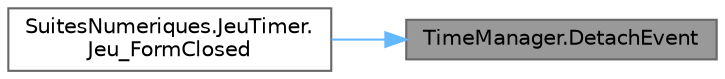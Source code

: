 digraph "TimeManager.DetachEvent"
{
 // LATEX_PDF_SIZE
  bgcolor="transparent";
  edge [fontname=Helvetica,fontsize=10,labelfontname=Helvetica,labelfontsize=10];
  node [fontname=Helvetica,fontsize=10,shape=box,height=0.2,width=0.4];
  rankdir="RL";
  Node1 [id="Node000001",label="TimeManager.DetachEvent",height=0.2,width=0.4,color="gray40", fillcolor="grey60", style="filled", fontcolor="black",tooltip="Permet de se désinscrire à l'event timer dans le jeu avec contrainte."];
  Node1 -> Node2 [id="edge1_Node000001_Node000002",dir="back",color="steelblue1",style="solid",tooltip=" "];
  Node2 [id="Node000002",label="SuitesNumeriques.JeuTimer.\lJeu_FormClosed",height=0.2,width=0.4,color="grey40", fillcolor="white", style="filled",URL="$class_suites_numeriques_1_1_jeu_timer.html#aa86c71f593edefc1648928e2273541dc",tooltip="On ferme le jeu et réactive le menu principal. Attention : Peut provoquer des null ref quand le timer..."];
}
